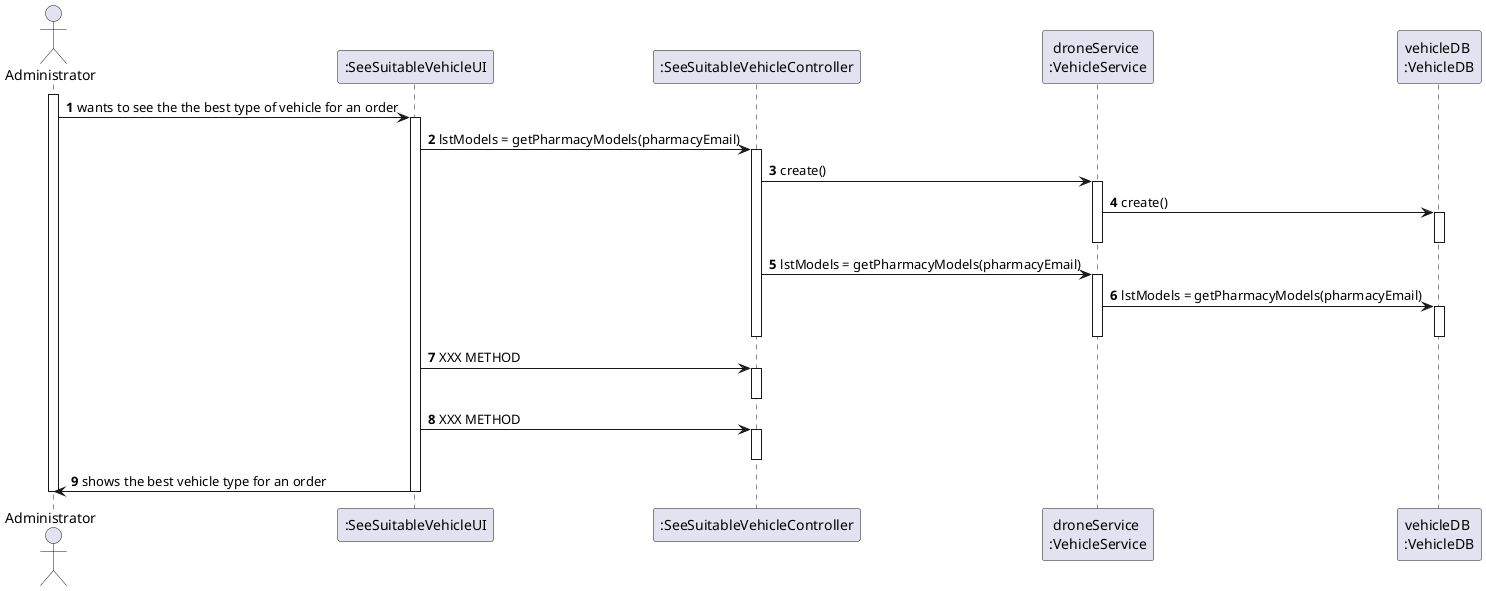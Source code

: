 @startuml
autonumber
actor "Administrator" as COURIER

participant ":SeeSuitableVehicleUI" as UI
participant ":SeeSuitableVehicleController" as CTRL
participant "droneService \n:VehicleService" as RF
participant "vehicleDB \n:VehicleDB" as SDB

activate COURIER

COURIER -> UI :  wants to see the the best type of vehicle for an order
activate UI
UI -> CTRL : lstModels = getPharmacyModels(pharmacyEmail)
activate CTRL
CTRL -> RF : create()
activate RF
RF -> SDB : create()
activate SDB
deactivate SDB
deactivate RF

CTRL -> RF : lstModels = getPharmacyModels(pharmacyEmail)
activate RF
RF -> SDB : lstModels = getPharmacyModels(pharmacyEmail)
activate SDB
deactivate SDB
deactivate RF
deactivate CTRL
UI -> CTRL : XXX METHOD
activate CTRL
deactivate CTRL

UI -> CTRL : XXX METHOD
activate CTRL
deactivate CTRL


UI -> COURIER : shows the best vehicle type for an order
deactivate UI

deactivate COURIER

@enduml
